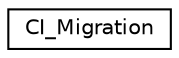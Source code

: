 digraph "Graphical Class Hierarchy"
{
 // LATEX_PDF_SIZE
  edge [fontname="Helvetica",fontsize="10",labelfontname="Helvetica",labelfontsize="10"];
  node [fontname="Helvetica",fontsize="10",shape=record];
  rankdir="LR";
  Node0 [label="CI_Migration",height=0.2,width=0.4,color="black", fillcolor="white", style="filled",URL="$class_c_i___migration.html",tooltip=" "];
}
